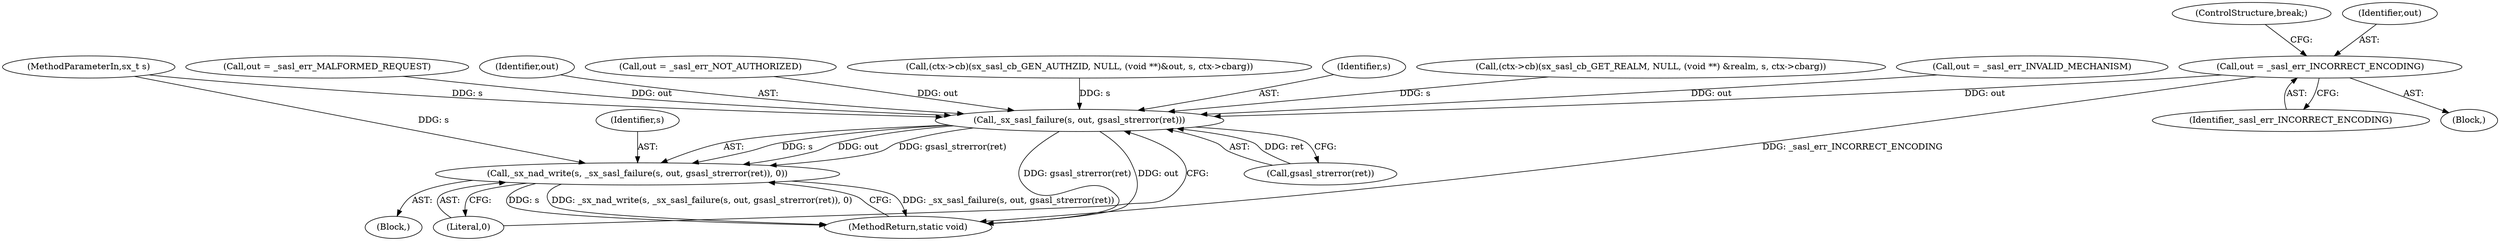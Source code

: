 digraph "0_jabberd2_8416ae54ecefa670534f27a31db71d048b9c7f16_0@pointer" {
"1000789" [label="(Call,out = _sasl_err_INCORRECT_ENCODING)"];
"1000799" [label="(Call,_sx_sasl_failure(s, out, gsasl_strerror(ret)))"];
"1000797" [label="(Call,_sx_nad_write(s, _sx_sasl_failure(s, out, gsasl_strerror(ret)), 0))"];
"1000791" [label="(Identifier,_sasl_err_INCORRECT_ENCODING)"];
"1000805" [label="(MethodReturn,static void)"];
"1000797" [label="(Call,_sx_nad_write(s, _sx_sasl_failure(s, out, gsasl_strerror(ret)), 0))"];
"1000804" [label="(Literal,0)"];
"1000433" [label="(Call,(ctx->cb)(sx_sasl_cb_GEN_AUTHZID, NULL, (void **)&out, s, ctx->cbarg))"];
"1000798" [label="(Identifier,s)"];
"1000802" [label="(Call,gsasl_strerror(ret))"];
"1000234" [label="(Call,(ctx->cb)(sx_sasl_cb_GET_REALM, NULL, (void **) &realm, s, ctx->cbarg))"];
"1000768" [label="(Block,)"];
"1000784" [label="(Call,out = _sasl_err_INVALID_MECHANISM)"];
"1000794" [label="(Call,out = _sasl_err_MALFORMED_REQUEST)"];
"1000792" [label="(ControlStructure,break;)"];
"1000126" [label="(Block,)"];
"1000801" [label="(Identifier,out)"];
"1000799" [label="(Call,_sx_sasl_failure(s, out, gsasl_strerror(ret)))"];
"1000778" [label="(Call,out = _sasl_err_NOT_AUTHORIZED)"];
"1000120" [label="(MethodParameterIn,sx_t s)"];
"1000789" [label="(Call,out = _sasl_err_INCORRECT_ENCODING)"];
"1000800" [label="(Identifier,s)"];
"1000790" [label="(Identifier,out)"];
"1000789" -> "1000768"  [label="AST: "];
"1000789" -> "1000791"  [label="CFG: "];
"1000790" -> "1000789"  [label="AST: "];
"1000791" -> "1000789"  [label="AST: "];
"1000792" -> "1000789"  [label="CFG: "];
"1000789" -> "1000805"  [label="DDG: _sasl_err_INCORRECT_ENCODING"];
"1000789" -> "1000799"  [label="DDG: out"];
"1000799" -> "1000797"  [label="AST: "];
"1000799" -> "1000802"  [label="CFG: "];
"1000800" -> "1000799"  [label="AST: "];
"1000801" -> "1000799"  [label="AST: "];
"1000802" -> "1000799"  [label="AST: "];
"1000804" -> "1000799"  [label="CFG: "];
"1000799" -> "1000805"  [label="DDG: gsasl_strerror(ret)"];
"1000799" -> "1000805"  [label="DDG: out"];
"1000799" -> "1000797"  [label="DDG: s"];
"1000799" -> "1000797"  [label="DDG: out"];
"1000799" -> "1000797"  [label="DDG: gsasl_strerror(ret)"];
"1000433" -> "1000799"  [label="DDG: s"];
"1000120" -> "1000799"  [label="DDG: s"];
"1000234" -> "1000799"  [label="DDG: s"];
"1000784" -> "1000799"  [label="DDG: out"];
"1000794" -> "1000799"  [label="DDG: out"];
"1000778" -> "1000799"  [label="DDG: out"];
"1000802" -> "1000799"  [label="DDG: ret"];
"1000797" -> "1000126"  [label="AST: "];
"1000797" -> "1000804"  [label="CFG: "];
"1000798" -> "1000797"  [label="AST: "];
"1000804" -> "1000797"  [label="AST: "];
"1000805" -> "1000797"  [label="CFG: "];
"1000797" -> "1000805"  [label="DDG: _sx_sasl_failure(s, out, gsasl_strerror(ret))"];
"1000797" -> "1000805"  [label="DDG: s"];
"1000797" -> "1000805"  [label="DDG: _sx_nad_write(s, _sx_sasl_failure(s, out, gsasl_strerror(ret)), 0)"];
"1000120" -> "1000797"  [label="DDG: s"];
}
